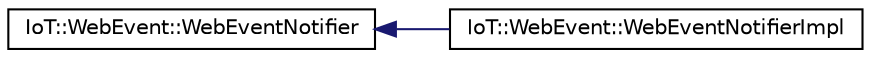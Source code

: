 digraph "Graphical Class Hierarchy"
{
 // LATEX_PDF_SIZE
  edge [fontname="Helvetica",fontsize="10",labelfontname="Helvetica",labelfontsize="10"];
  node [fontname="Helvetica",fontsize="10",shape=record];
  rankdir="LR";
  Node0 [label="IoT::WebEvent::WebEventNotifier",height=0.2,width=0.4,color="black", fillcolor="white", style="filled",URL="$classIoT_1_1WebEvent_1_1WebEventNotifier.html",tooltip=" "];
  Node0 -> Node1 [dir="back",color="midnightblue",fontsize="10",style="solid",fontname="Helvetica"];
  Node1 [label="IoT::WebEvent::WebEventNotifierImpl",height=0.2,width=0.4,color="black", fillcolor="white", style="filled",URL="$classIoT_1_1WebEvent_1_1WebEventNotifierImpl.html",tooltip="The implementation of the WebEventNotifier interface."];
}
